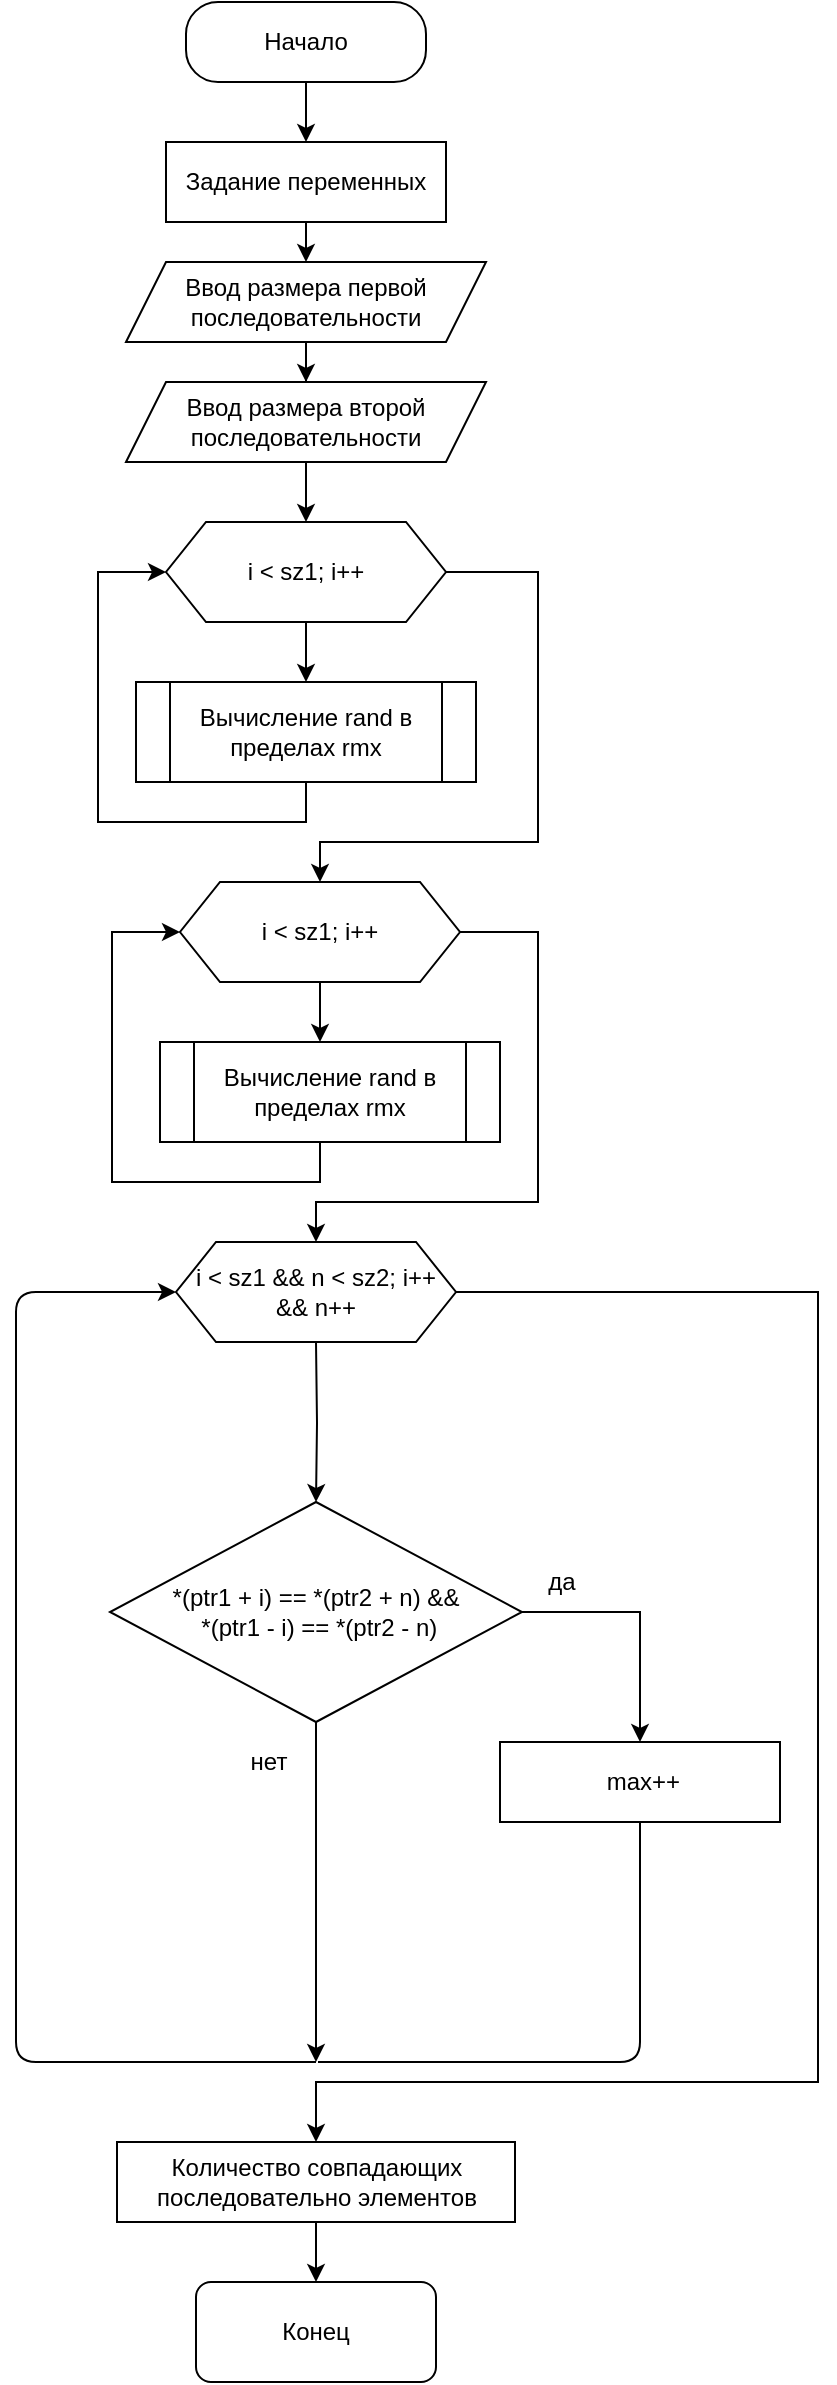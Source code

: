 <mxfile version="13.7.9" type="device" pages="2"><diagram id="C5RBs43oDa-KdzZeNtuy" name="Page-1"><mxGraphModel dx="848" dy="998" grid="1" gridSize="10" guides="1" tooltips="1" connect="1" arrows="1" fold="1" page="1" pageScale="1" pageWidth="827" pageHeight="1169" math="0" shadow="0"><root><mxCell id="WIyWlLk6GJQsqaUBKTNV-0"/><mxCell id="WIyWlLk6GJQsqaUBKTNV-1" parent="WIyWlLk6GJQsqaUBKTNV-0"/><mxCell id="BcuDDtKsoIG3w7Jd2-yS-0" style="edgeStyle=orthogonalEdgeStyle;rounded=0;orthogonalLoop=1;jettySize=auto;html=1;exitX=0.5;exitY=1;exitDx=0;exitDy=0;entryX=0.5;entryY=0;entryDx=0;entryDy=0;" edge="1" parent="WIyWlLk6GJQsqaUBKTNV-1" source="BcuDDtKsoIG3w7Jd2-yS-1"><mxGeometry relative="1" as="geometry"><mxPoint x="344" y="120" as="targetPoint"/></mxGeometry></mxCell><mxCell id="BcuDDtKsoIG3w7Jd2-yS-1" value="Начало" style="rounded=1;whiteSpace=wrap;html=1;fontSize=12;glass=0;strokeWidth=1;shadow=0;arcSize=40;" vertex="1" parent="WIyWlLk6GJQsqaUBKTNV-1"><mxGeometry x="284" y="50" width="120" height="40" as="geometry"/></mxCell><mxCell id="BcuDDtKsoIG3w7Jd2-yS-2" style="edgeStyle=orthogonalEdgeStyle;rounded=0;orthogonalLoop=1;jettySize=auto;html=1;exitX=0.5;exitY=1;exitDx=0;exitDy=0;entryX=0.5;entryY=0;entryDx=0;entryDy=0;" edge="1" parent="WIyWlLk6GJQsqaUBKTNV-1"><mxGeometry relative="1" as="geometry"><mxPoint x="344" y="160" as="sourcePoint"/><mxPoint x="344" y="180" as="targetPoint"/></mxGeometry></mxCell><mxCell id="BcuDDtKsoIG3w7Jd2-yS-3" style="edgeStyle=orthogonalEdgeStyle;rounded=0;orthogonalLoop=1;jettySize=auto;html=1;exitX=0.5;exitY=1;exitDx=0;exitDy=0;entryX=0.5;entryY=0;entryDx=0;entryDy=0;" edge="1" parent="WIyWlLk6GJQsqaUBKTNV-1"><mxGeometry relative="1" as="geometry"><mxPoint x="344" y="310" as="targetPoint"/><mxPoint x="344" y="280" as="sourcePoint"/></mxGeometry></mxCell><mxCell id="BcuDDtKsoIG3w7Jd2-yS-4" value="Конец" style="rounded=1;whiteSpace=wrap;html=1;" vertex="1" parent="WIyWlLk6GJQsqaUBKTNV-1"><mxGeometry x="289" y="1190" width="120" height="50" as="geometry"/></mxCell><mxCell id="BcuDDtKsoIG3w7Jd2-yS-5" style="edgeStyle=orthogonalEdgeStyle;rounded=0;orthogonalLoop=1;jettySize=auto;html=1;exitX=0.5;exitY=1;exitDx=0;exitDy=0;entryX=0.5;entryY=0;entryDx=0;entryDy=0;" edge="1" parent="WIyWlLk6GJQsqaUBKTNV-1"><mxGeometry relative="1" as="geometry"><mxPoint x="344" y="360" as="sourcePoint"/><mxPoint x="344" y="390" as="targetPoint"/></mxGeometry></mxCell><mxCell id="BcuDDtKsoIG3w7Jd2-yS-6" style="edgeStyle=orthogonalEdgeStyle;rounded=0;orthogonalLoop=1;jettySize=auto;html=1;exitX=0.5;exitY=1;exitDx=0;exitDy=0;entryX=0;entryY=0.5;entryDx=0;entryDy=0;" edge="1" parent="WIyWlLk6GJQsqaUBKTNV-1" target="BcuDDtKsoIG3w7Jd2-yS-12"><mxGeometry relative="1" as="geometry"><mxPoint x="344" y="440" as="sourcePoint"/><mxPoint x="344" y="460" as="targetPoint"/><Array as="points"><mxPoint x="344" y="460"/><mxPoint x="240" y="460"/><mxPoint x="240" y="335"/></Array></mxGeometry></mxCell><mxCell id="BcuDDtKsoIG3w7Jd2-yS-41" style="edgeStyle=orthogonalEdgeStyle;rounded=0;orthogonalLoop=1;jettySize=auto;html=1;exitX=0.5;exitY=1;exitDx=0;exitDy=0;" edge="1" parent="WIyWlLk6GJQsqaUBKTNV-1" source="BcuDDtKsoIG3w7Jd2-yS-10" target="BcuDDtKsoIG3w7Jd2-yS-40"><mxGeometry relative="1" as="geometry"/></mxCell><mxCell id="BcuDDtKsoIG3w7Jd2-yS-10" value="Ввод размера первой последовательности" style="shape=parallelogram;perimeter=parallelogramPerimeter;whiteSpace=wrap;html=1;fixedSize=1;" vertex="1" parent="WIyWlLk6GJQsqaUBKTNV-1"><mxGeometry x="254" y="180" width="180" height="40" as="geometry"/></mxCell><mxCell id="BcuDDtKsoIG3w7Jd2-yS-46" style="edgeStyle=orthogonalEdgeStyle;rounded=0;orthogonalLoop=1;jettySize=auto;html=1;exitX=1;exitY=0.5;exitDx=0;exitDy=0;" edge="1" parent="WIyWlLk6GJQsqaUBKTNV-1" source="BcuDDtKsoIG3w7Jd2-yS-12" target="BcuDDtKsoIG3w7Jd2-yS-45"><mxGeometry relative="1" as="geometry"><Array as="points"><mxPoint x="460" y="335"/><mxPoint x="460" y="470"/><mxPoint x="351" y="470"/></Array></mxGeometry></mxCell><mxCell id="BcuDDtKsoIG3w7Jd2-yS-12" value="i &amp;lt; sz1; i++" style="shape=hexagon;perimeter=hexagonPerimeter2;whiteSpace=wrap;html=1;fixedSize=1;" vertex="1" parent="WIyWlLk6GJQsqaUBKTNV-1"><mxGeometry x="274" y="310" width="140" height="50" as="geometry"/></mxCell><mxCell id="BcuDDtKsoIG3w7Jd2-yS-13" style="edgeStyle=orthogonalEdgeStyle;rounded=0;orthogonalLoop=1;jettySize=auto;html=1;exitX=0.5;exitY=1;exitDx=0;exitDy=0;" edge="1" parent="WIyWlLk6GJQsqaUBKTNV-1" target="BcuDDtKsoIG3w7Jd2-yS-18"><mxGeometry relative="1" as="geometry"><mxPoint x="349" y="720" as="sourcePoint"/><mxPoint x="349" y="750" as="targetPoint"/></mxGeometry></mxCell><mxCell id="BcuDDtKsoIG3w7Jd2-yS-14" style="edgeStyle=orthogonalEdgeStyle;rounded=0;orthogonalLoop=1;jettySize=auto;html=1;exitX=1;exitY=0.5;exitDx=0;exitDy=0;entryX=0.5;entryY=0;entryDx=0;entryDy=0;" edge="1" parent="WIyWlLk6GJQsqaUBKTNV-1" source="BcuDDtKsoIG3w7Jd2-yS-15" target="BcuDDtKsoIG3w7Jd2-yS-30"><mxGeometry relative="1" as="geometry"><Array as="points"><mxPoint x="600" y="695"/><mxPoint x="600" y="1090"/><mxPoint x="349" y="1090"/></Array></mxGeometry></mxCell><mxCell id="BcuDDtKsoIG3w7Jd2-yS-15" value="i &amp;lt; sz1 &amp;amp;&amp;amp; n &amp;lt; sz2; i++ &amp;amp;&amp;amp; n++" style="shape=hexagon;perimeter=hexagonPerimeter2;whiteSpace=wrap;html=1;fixedSize=1;" vertex="1" parent="WIyWlLk6GJQsqaUBKTNV-1"><mxGeometry x="279" y="670" width="140" height="50" as="geometry"/></mxCell><mxCell id="BcuDDtKsoIG3w7Jd2-yS-48" style="edgeStyle=orthogonalEdgeStyle;rounded=0;orthogonalLoop=1;jettySize=auto;html=1;exitX=1;exitY=0.5;exitDx=0;exitDy=0;" edge="1" parent="WIyWlLk6GJQsqaUBKTNV-1" source="BcuDDtKsoIG3w7Jd2-yS-18" target="BcuDDtKsoIG3w7Jd2-yS-20"><mxGeometry relative="1" as="geometry"/></mxCell><mxCell id="BcuDDtKsoIG3w7Jd2-yS-18" value="*(ptr1 + i) == *(ptr2 + n) &amp;amp;&amp;amp;&lt;br&gt;&amp;nbsp;*(ptr1 - i) == *(ptr2 - n)" style="rhombus;whiteSpace=wrap;html=1;" vertex="1" parent="WIyWlLk6GJQsqaUBKTNV-1"><mxGeometry x="246" y="800" width="206" height="110" as="geometry"/></mxCell><mxCell id="BcuDDtKsoIG3w7Jd2-yS-20" value="&amp;nbsp;max++" style="rounded=0;whiteSpace=wrap;html=1;" vertex="1" parent="WIyWlLk6GJQsqaUBKTNV-1"><mxGeometry x="441" y="920" width="140" height="40" as="geometry"/></mxCell><mxCell id="BcuDDtKsoIG3w7Jd2-yS-21" value="да" style="text;html=1;strokeColor=none;fillColor=none;align=center;verticalAlign=middle;whiteSpace=wrap;rounded=0;" vertex="1" parent="WIyWlLk6GJQsqaUBKTNV-1"><mxGeometry x="452" y="830" width="40" height="20" as="geometry"/></mxCell><mxCell id="BcuDDtKsoIG3w7Jd2-yS-22" value="нет" style="text;html=1;align=center;verticalAlign=middle;resizable=0;points=[];autosize=1;" vertex="1" parent="WIyWlLk6GJQsqaUBKTNV-1"><mxGeometry x="310" y="920" width="30" height="20" as="geometry"/></mxCell><mxCell id="BcuDDtKsoIG3w7Jd2-yS-28" value="Задание переменных" style="rounded=0;whiteSpace=wrap;html=1;" vertex="1" parent="WIyWlLk6GJQsqaUBKTNV-1"><mxGeometry x="274" y="120" width="140" height="40" as="geometry"/></mxCell><mxCell id="BcuDDtKsoIG3w7Jd2-yS-29" style="edgeStyle=orthogonalEdgeStyle;rounded=0;orthogonalLoop=1;jettySize=auto;html=1;exitX=0.5;exitY=1;exitDx=0;exitDy=0;entryX=0.5;entryY=0;entryDx=0;entryDy=0;" edge="1" parent="WIyWlLk6GJQsqaUBKTNV-1" source="BcuDDtKsoIG3w7Jd2-yS-30"><mxGeometry relative="1" as="geometry"><mxPoint x="349" y="1190" as="targetPoint"/></mxGeometry></mxCell><mxCell id="BcuDDtKsoIG3w7Jd2-yS-30" value="Количество совпадающих последовательно элементов" style="rounded=0;whiteSpace=wrap;html=1;" vertex="1" parent="WIyWlLk6GJQsqaUBKTNV-1"><mxGeometry x="249.5" y="1120" width="199" height="40" as="geometry"/></mxCell><mxCell id="BcuDDtKsoIG3w7Jd2-yS-38" value="" style="endArrow=classic;html=1;entryX=0;entryY=0.5;entryDx=0;entryDy=0;" edge="1" parent="WIyWlLk6GJQsqaUBKTNV-1" target="BcuDDtKsoIG3w7Jd2-yS-15"><mxGeometry width="50" height="50" relative="1" as="geometry"><mxPoint x="349" y="1080" as="sourcePoint"/><mxPoint x="779" y="950" as="targetPoint"/><Array as="points"><mxPoint x="199" y="1080"/><mxPoint x="199" y="695"/></Array></mxGeometry></mxCell><mxCell id="BcuDDtKsoIG3w7Jd2-yS-40" value="Ввод размера второй последовательности" style="shape=parallelogram;perimeter=parallelogramPerimeter;whiteSpace=wrap;html=1;fixedSize=1;" vertex="1" parent="WIyWlLk6GJQsqaUBKTNV-1"><mxGeometry x="254" y="240" width="180" height="40" as="geometry"/></mxCell><mxCell id="BcuDDtKsoIG3w7Jd2-yS-42" style="edgeStyle=orthogonalEdgeStyle;rounded=0;orthogonalLoop=1;jettySize=auto;html=1;exitX=0.5;exitY=1;exitDx=0;exitDy=0;entryX=0.5;entryY=0;entryDx=0;entryDy=0;" edge="1" parent="WIyWlLk6GJQsqaUBKTNV-1"><mxGeometry relative="1" as="geometry"><mxPoint x="351" y="540" as="sourcePoint"/><mxPoint x="351" y="570" as="targetPoint"/></mxGeometry></mxCell><mxCell id="BcuDDtKsoIG3w7Jd2-yS-43" style="edgeStyle=orthogonalEdgeStyle;rounded=0;orthogonalLoop=1;jettySize=auto;html=1;exitX=0.5;exitY=1;exitDx=0;exitDy=0;entryX=0;entryY=0.5;entryDx=0;entryDy=0;" edge="1" parent="WIyWlLk6GJQsqaUBKTNV-1" target="BcuDDtKsoIG3w7Jd2-yS-45"><mxGeometry relative="1" as="geometry"><mxPoint x="351" y="640" as="targetPoint"/><Array as="points"><mxPoint x="351" y="640"/><mxPoint x="247" y="640"/><mxPoint x="247" y="515"/></Array><mxPoint x="351" y="620" as="sourcePoint"/></mxGeometry></mxCell><mxCell id="BcuDDtKsoIG3w7Jd2-yS-47" style="edgeStyle=orthogonalEdgeStyle;rounded=0;orthogonalLoop=1;jettySize=auto;html=1;exitX=1;exitY=0.5;exitDx=0;exitDy=0;" edge="1" parent="WIyWlLk6GJQsqaUBKTNV-1" source="BcuDDtKsoIG3w7Jd2-yS-45" target="BcuDDtKsoIG3w7Jd2-yS-15"><mxGeometry relative="1" as="geometry"><Array as="points"><mxPoint x="460" y="515"/><mxPoint x="460" y="650"/><mxPoint x="349" y="650"/></Array></mxGeometry></mxCell><mxCell id="BcuDDtKsoIG3w7Jd2-yS-45" value="i &amp;lt; sz1; i++" style="shape=hexagon;perimeter=hexagonPerimeter2;whiteSpace=wrap;html=1;fixedSize=1;" vertex="1" parent="WIyWlLk6GJQsqaUBKTNV-1"><mxGeometry x="281" y="490" width="140" height="50" as="geometry"/></mxCell><mxCell id="BcuDDtKsoIG3w7Jd2-yS-50" value="" style="endArrow=none;html=1;exitX=0.5;exitY=1;exitDx=0;exitDy=0;" edge="1" parent="WIyWlLk6GJQsqaUBKTNV-1" source="BcuDDtKsoIG3w7Jd2-yS-20"><mxGeometry width="50" height="50" relative="1" as="geometry"><mxPoint x="400" y="1020" as="sourcePoint"/><mxPoint x="350" y="1080" as="targetPoint"/><Array as="points"><mxPoint x="511" y="1080"/></Array></mxGeometry></mxCell><mxCell id="BcuDDtKsoIG3w7Jd2-yS-51" value="" style="endArrow=classic;html=1;exitX=0.5;exitY=1;exitDx=0;exitDy=0;" edge="1" parent="WIyWlLk6GJQsqaUBKTNV-1" source="BcuDDtKsoIG3w7Jd2-yS-18"><mxGeometry width="50" height="50" relative="1" as="geometry"><mxPoint x="390" y="1020" as="sourcePoint"/><mxPoint x="349" y="1080" as="targetPoint"/></mxGeometry></mxCell><mxCell id="_SUlcz8-ajDnO568eSgN-0" value="&lt;span&gt;Вычисление rand в пределах rmx&lt;/span&gt;" style="shape=process;whiteSpace=wrap;html=1;backgroundOutline=1;" vertex="1" parent="WIyWlLk6GJQsqaUBKTNV-1"><mxGeometry x="259" y="390" width="170" height="50" as="geometry"/></mxCell><mxCell id="_SUlcz8-ajDnO568eSgN-1" value="&lt;span&gt;Вычисление rand в пределах rmx&lt;/span&gt;" style="shape=process;whiteSpace=wrap;html=1;backgroundOutline=1;" vertex="1" parent="WIyWlLk6GJQsqaUBKTNV-1"><mxGeometry x="271" y="570" width="170" height="50" as="geometry"/></mxCell></root></mxGraphModel></diagram><diagram id="6GNN2CueJOPIIalx-V0Y" name="Страница 2"><mxGraphModel dx="727" dy="856" grid="1" gridSize="10" guides="1" tooltips="1" connect="1" arrows="1" fold="1" page="1" pageScale="1" pageWidth="827" pageHeight="1169" math="0" shadow="0"><root><mxCell id="ffuQrjHlts54nU_U3F07-0"/><mxCell id="ffuQrjHlts54nU_U3F07-1" parent="ffuQrjHlts54nU_U3F07-0"/><mxCell id="yZvuQXP4WVGIUzNYYHdJ-0" style="edgeStyle=orthogonalEdgeStyle;rounded=0;orthogonalLoop=1;jettySize=auto;html=1;exitX=0.5;exitY=1;exitDx=0;exitDy=0;entryX=0.5;entryY=0;entryDx=0;entryDy=0;" edge="1" parent="ffuQrjHlts54nU_U3F07-1" source="yZvuQXP4WVGIUzNYYHdJ-1"><mxGeometry relative="1" as="geometry"><mxPoint x="344" y="120" as="targetPoint"/></mxGeometry></mxCell><mxCell id="yZvuQXP4WVGIUzNYYHdJ-1" value="Начало" style="rounded=1;whiteSpace=wrap;html=1;fontSize=12;glass=0;strokeWidth=1;shadow=0;arcSize=40;" vertex="1" parent="ffuQrjHlts54nU_U3F07-1"><mxGeometry x="284" y="50" width="120" height="40" as="geometry"/></mxCell><mxCell id="yZvuQXP4WVGIUzNYYHdJ-2" style="edgeStyle=orthogonalEdgeStyle;rounded=0;orthogonalLoop=1;jettySize=auto;html=1;exitX=0.5;exitY=1;exitDx=0;exitDy=0;entryX=0.5;entryY=0;entryDx=0;entryDy=0;" edge="1" parent="ffuQrjHlts54nU_U3F07-1"><mxGeometry relative="1" as="geometry"><mxPoint x="344" y="160" as="sourcePoint"/><mxPoint x="344" y="180" as="targetPoint"/></mxGeometry></mxCell><mxCell id="yZvuQXP4WVGIUzNYYHdJ-3" style="edgeStyle=orthogonalEdgeStyle;rounded=0;orthogonalLoop=1;jettySize=auto;html=1;exitX=0.5;exitY=1;exitDx=0;exitDy=0;entryX=0.5;entryY=0;entryDx=0;entryDy=0;" edge="1" parent="ffuQrjHlts54nU_U3F07-1"><mxGeometry relative="1" as="geometry"><mxPoint x="344" y="250" as="targetPoint"/><mxPoint x="344" y="220" as="sourcePoint"/></mxGeometry></mxCell><mxCell id="yZvuQXP4WVGIUzNYYHdJ-4" value="Конец" style="rounded=1;whiteSpace=wrap;html=1;" vertex="1" parent="ffuQrjHlts54nU_U3F07-1"><mxGeometry x="289" y="1130" width="120" height="50" as="geometry"/></mxCell><mxCell id="yZvuQXP4WVGIUzNYYHdJ-5" style="edgeStyle=orthogonalEdgeStyle;rounded=0;orthogonalLoop=1;jettySize=auto;html=1;exitX=0.5;exitY=1;exitDx=0;exitDy=0;entryX=0.5;entryY=0;entryDx=0;entryDy=0;" edge="1" parent="ffuQrjHlts54nU_U3F07-1"><mxGeometry relative="1" as="geometry"><mxPoint x="344" y="300" as="sourcePoint"/><mxPoint x="344" y="330" as="targetPoint"/></mxGeometry></mxCell><mxCell id="yZvuQXP4WVGIUzNYYHdJ-6" style="edgeStyle=orthogonalEdgeStyle;rounded=0;orthogonalLoop=1;jettySize=auto;html=1;exitX=0.5;exitY=1;exitDx=0;exitDy=0;entryX=0;entryY=0.5;entryDx=0;entryDy=0;" edge="1" parent="ffuQrjHlts54nU_U3F07-1" target="yZvuQXP4WVGIUzNYYHdJ-11"><mxGeometry relative="1" as="geometry"><mxPoint x="344" y="400" as="targetPoint"/><Array as="points"><mxPoint x="344" y="400"/><mxPoint x="240" y="400"/><mxPoint x="240" y="275"/></Array><mxPoint x="344" y="380" as="sourcePoint"/></mxGeometry></mxCell><mxCell id="yZvuQXP4WVGIUzNYYHdJ-9" value="Введите число элементов массива А" style="shape=parallelogram;perimeter=parallelogramPerimeter;whiteSpace=wrap;html=1;fixedSize=1;" vertex="1" parent="ffuQrjHlts54nU_U3F07-1"><mxGeometry x="247" y="180" width="194" height="40" as="geometry"/></mxCell><mxCell id="yZvuQXP4WVGIUzNYYHdJ-10" style="edgeStyle=orthogonalEdgeStyle;rounded=0;orthogonalLoop=1;jettySize=auto;html=1;exitX=1;exitY=0.5;exitDx=0;exitDy=0;" edge="1" parent="ffuQrjHlts54nU_U3F07-1" source="yZvuQXP4WVGIUzNYYHdJ-11" target="yZvuQXP4WVGIUzNYYHdJ-29"><mxGeometry relative="1" as="geometry"><Array as="points"><mxPoint x="460" y="275"/><mxPoint x="460" y="410"/><mxPoint x="351" y="410"/></Array></mxGeometry></mxCell><mxCell id="yZvuQXP4WVGIUzNYYHdJ-11" value="i &amp;lt;= n; i++" style="shape=hexagon;perimeter=hexagonPerimeter2;whiteSpace=wrap;html=1;fixedSize=1;" vertex="1" parent="ffuQrjHlts54nU_U3F07-1"><mxGeometry x="274" y="250" width="140" height="50" as="geometry"/></mxCell><mxCell id="yZvuQXP4WVGIUzNYYHdJ-12" style="edgeStyle=orthogonalEdgeStyle;rounded=0;orthogonalLoop=1;jettySize=auto;html=1;exitX=0.5;exitY=1;exitDx=0;exitDy=0;" edge="1" parent="ffuQrjHlts54nU_U3F07-1" target="yZvuQXP4WVGIUzNYYHdJ-16"><mxGeometry relative="1" as="geometry"><mxPoint x="349" y="660" as="sourcePoint"/><mxPoint x="349" y="690" as="targetPoint"/></mxGeometry></mxCell><mxCell id="yZvuQXP4WVGIUzNYYHdJ-13" style="edgeStyle=orthogonalEdgeStyle;rounded=0;orthogonalLoop=1;jettySize=auto;html=1;exitX=1;exitY=0.5;exitDx=0;exitDy=0;entryX=0.5;entryY=0;entryDx=0;entryDy=0;" edge="1" parent="ffuQrjHlts54nU_U3F07-1" source="yZvuQXP4WVGIUzNYYHdJ-14" target="yZvuQXP4WVGIUzNYYHdJ-22"><mxGeometry relative="1" as="geometry"><Array as="points"><mxPoint x="600" y="635"/><mxPoint x="600" y="1030"/><mxPoint x="349" y="1030"/></Array></mxGeometry></mxCell><mxCell id="yZvuQXP4WVGIUzNYYHdJ-14" value="i &amp;lt; sz1 &amp;amp;&amp;amp; n &amp;lt; sz2; i++ &amp;amp;&amp;amp; n++" style="shape=hexagon;perimeter=hexagonPerimeter2;whiteSpace=wrap;html=1;fixedSize=1;" vertex="1" parent="ffuQrjHlts54nU_U3F07-1"><mxGeometry x="279" y="610" width="140" height="50" as="geometry"/></mxCell><mxCell id="yZvuQXP4WVGIUzNYYHdJ-15" style="edgeStyle=orthogonalEdgeStyle;rounded=0;orthogonalLoop=1;jettySize=auto;html=1;exitX=1;exitY=0.5;exitDx=0;exitDy=0;" edge="1" parent="ffuQrjHlts54nU_U3F07-1" source="yZvuQXP4WVGIUzNYYHdJ-16" target="yZvuQXP4WVGIUzNYYHdJ-17"><mxGeometry relative="1" as="geometry"/></mxCell><mxCell id="yZvuQXP4WVGIUzNYYHdJ-16" value="*(ptr1 + i) == *(ptr2 + n) &amp;amp;&amp;amp;&lt;br&gt;&amp;nbsp;*(ptr1 - i) == *(ptr2 - n)" style="rhombus;whiteSpace=wrap;html=1;" vertex="1" parent="ffuQrjHlts54nU_U3F07-1"><mxGeometry x="246" y="740" width="206" height="110" as="geometry"/></mxCell><mxCell id="yZvuQXP4WVGIUzNYYHdJ-17" value="&amp;nbsp;max++" style="rounded=0;whiteSpace=wrap;html=1;" vertex="1" parent="ffuQrjHlts54nU_U3F07-1"><mxGeometry x="441" y="860" width="140" height="40" as="geometry"/></mxCell><mxCell id="yZvuQXP4WVGIUzNYYHdJ-18" value="да" style="text;html=1;strokeColor=none;fillColor=none;align=center;verticalAlign=middle;whiteSpace=wrap;rounded=0;" vertex="1" parent="ffuQrjHlts54nU_U3F07-1"><mxGeometry x="452" y="770" width="40" height="20" as="geometry"/></mxCell><mxCell id="yZvuQXP4WVGIUzNYYHdJ-19" value="нет" style="text;html=1;align=center;verticalAlign=middle;resizable=0;points=[];autosize=1;" vertex="1" parent="ffuQrjHlts54nU_U3F07-1"><mxGeometry x="310" y="860" width="30" height="20" as="geometry"/></mxCell><mxCell id="yZvuQXP4WVGIUzNYYHdJ-20" value="Задание переменных" style="rounded=0;whiteSpace=wrap;html=1;" vertex="1" parent="ffuQrjHlts54nU_U3F07-1"><mxGeometry x="274" y="120" width="140" height="40" as="geometry"/></mxCell><mxCell id="yZvuQXP4WVGIUzNYYHdJ-21" style="edgeStyle=orthogonalEdgeStyle;rounded=0;orthogonalLoop=1;jettySize=auto;html=1;exitX=0.5;exitY=1;exitDx=0;exitDy=0;entryX=0.5;entryY=0;entryDx=0;entryDy=0;" edge="1" parent="ffuQrjHlts54nU_U3F07-1" source="yZvuQXP4WVGIUzNYYHdJ-22"><mxGeometry relative="1" as="geometry"><mxPoint x="349" y="1130" as="targetPoint"/></mxGeometry></mxCell><mxCell id="yZvuQXP4WVGIUzNYYHdJ-22" value="Количество совпадающих последовательно элементов" style="rounded=0;whiteSpace=wrap;html=1;" vertex="1" parent="ffuQrjHlts54nU_U3F07-1"><mxGeometry x="249.5" y="1060" width="199" height="40" as="geometry"/></mxCell><mxCell id="yZvuQXP4WVGIUzNYYHdJ-23" value="" style="endArrow=classic;html=1;entryX=0;entryY=0.5;entryDx=0;entryDy=0;" edge="1" parent="ffuQrjHlts54nU_U3F07-1" target="yZvuQXP4WVGIUzNYYHdJ-14"><mxGeometry width="50" height="50" relative="1" as="geometry"><mxPoint x="349" y="1020" as="sourcePoint"/><mxPoint x="779" y="890" as="targetPoint"/><Array as="points"><mxPoint x="199" y="1020"/><mxPoint x="199" y="635"/></Array></mxGeometry></mxCell><mxCell id="yZvuQXP4WVGIUzNYYHdJ-25" style="edgeStyle=orthogonalEdgeStyle;rounded=0;orthogonalLoop=1;jettySize=auto;html=1;exitX=0.5;exitY=1;exitDx=0;exitDy=0;entryX=0.5;entryY=0;entryDx=0;entryDy=0;" edge="1" parent="ffuQrjHlts54nU_U3F07-1" target="yZvuQXP4WVGIUzNYYHdJ-27"><mxGeometry relative="1" as="geometry"><mxPoint x="351" y="480" as="sourcePoint"/></mxGeometry></mxCell><mxCell id="yZvuQXP4WVGIUzNYYHdJ-26" style="edgeStyle=orthogonalEdgeStyle;rounded=0;orthogonalLoop=1;jettySize=auto;html=1;exitX=0.5;exitY=1;exitDx=0;exitDy=0;entryX=0;entryY=0.5;entryDx=0;entryDy=0;" edge="1" parent="ffuQrjHlts54nU_U3F07-1" source="yZvuQXP4WVGIUzNYYHdJ-27" target="yZvuQXP4WVGIUzNYYHdJ-29"><mxGeometry relative="1" as="geometry"><mxPoint x="351" y="580" as="targetPoint"/><Array as="points"><mxPoint x="351" y="580"/><mxPoint x="247" y="580"/><mxPoint x="247" y="455"/></Array></mxGeometry></mxCell><mxCell id="yZvuQXP4WVGIUzNYYHdJ-27" value="Вычисление rand в пределах rmx" style="rounded=0;whiteSpace=wrap;html=1;" vertex="1" parent="ffuQrjHlts54nU_U3F07-1"><mxGeometry x="261" y="510" width="180" height="50" as="geometry"/></mxCell><mxCell id="yZvuQXP4WVGIUzNYYHdJ-28" style="edgeStyle=orthogonalEdgeStyle;rounded=0;orthogonalLoop=1;jettySize=auto;html=1;exitX=1;exitY=0.5;exitDx=0;exitDy=0;" edge="1" parent="ffuQrjHlts54nU_U3F07-1" source="yZvuQXP4WVGIUzNYYHdJ-29" target="yZvuQXP4WVGIUzNYYHdJ-14"><mxGeometry relative="1" as="geometry"><Array as="points"><mxPoint x="460" y="455"/><mxPoint x="460" y="590"/><mxPoint x="349" y="590"/></Array></mxGeometry></mxCell><mxCell id="yZvuQXP4WVGIUzNYYHdJ-29" value="i &amp;lt; sz1; i++" style="shape=hexagon;perimeter=hexagonPerimeter2;whiteSpace=wrap;html=1;fixedSize=1;" vertex="1" parent="ffuQrjHlts54nU_U3F07-1"><mxGeometry x="281" y="430" width="140" height="50" as="geometry"/></mxCell><mxCell id="yZvuQXP4WVGIUzNYYHdJ-30" value="" style="endArrow=none;html=1;exitX=0.5;exitY=1;exitDx=0;exitDy=0;" edge="1" parent="ffuQrjHlts54nU_U3F07-1" source="yZvuQXP4WVGIUzNYYHdJ-17"><mxGeometry width="50" height="50" relative="1" as="geometry"><mxPoint x="400" y="960" as="sourcePoint"/><mxPoint x="350" y="1020" as="targetPoint"/><Array as="points"><mxPoint x="511" y="1020"/></Array></mxGeometry></mxCell><mxCell id="yZvuQXP4WVGIUzNYYHdJ-31" value="" style="endArrow=classic;html=1;exitX=0.5;exitY=1;exitDx=0;exitDy=0;" edge="1" parent="ffuQrjHlts54nU_U3F07-1" source="yZvuQXP4WVGIUzNYYHdJ-16"><mxGeometry width="50" height="50" relative="1" as="geometry"><mxPoint x="390" y="960" as="sourcePoint"/><mxPoint x="349" y="1020" as="targetPoint"/></mxGeometry></mxCell><mxCell id="qqKWuSsfNRTTaozWbM29-0" value="&lt;span&gt;Вычисление rand в пределах rmx&lt;/span&gt;" style="shape=process;whiteSpace=wrap;html=1;backgroundOutline=1;" vertex="1" parent="ffuQrjHlts54nU_U3F07-1"><mxGeometry x="260" y="330" width="170" height="50" as="geometry"/></mxCell></root></mxGraphModel></diagram></mxfile>